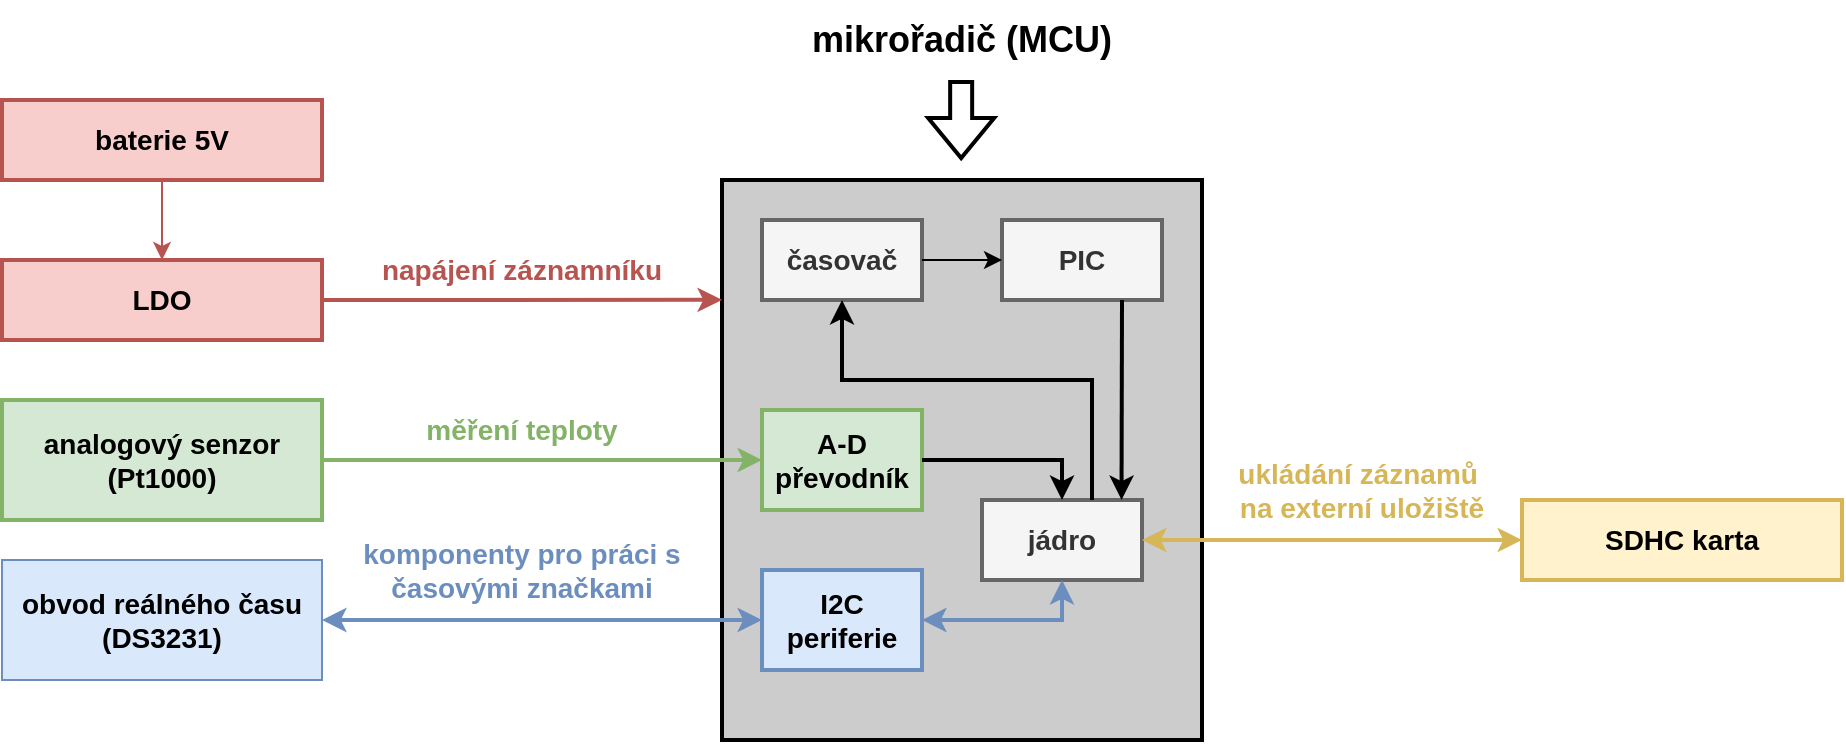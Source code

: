 <mxfile version="26.0.9">
  <diagram name="Page-1" id="1f4frj1IumFev-JVh3TB">
    <mxGraphModel dx="1687" dy="984" grid="1" gridSize="10" guides="1" tooltips="1" connect="1" arrows="1" fold="1" page="1" pageScale="1" pageWidth="1169" pageHeight="827" math="0" shadow="0">
      <root>
        <mxCell id="0" />
        <mxCell id="1" parent="0" />
        <mxCell id="nnQvtGdqVhCBiGd7Ad1P-1" value="" style="rounded=0;whiteSpace=wrap;html=1;strokeColor=#000000;strokeWidth=2;fillColor=#CCCCCC;" vertex="1" parent="1">
          <mxGeometry x="440" y="240" width="240" height="280" as="geometry" />
        </mxCell>
        <mxCell id="nnQvtGdqVhCBiGd7Ad1P-2" value="&lt;font style=&quot;font-size: 14px;&quot;&gt;&lt;b&gt;analogový senzor&lt;/b&gt;&lt;/font&gt;&lt;div&gt;&lt;font style=&quot;font-size: 14px;&quot;&gt;&lt;b&gt;(&lt;/b&gt;&lt;/font&gt;&lt;b style=&quot;background-color: transparent; color: light-dark(rgb(0, 0, 0), rgb(255, 255, 255)); font-size: 14px;&quot;&gt;Pt1000)&lt;/b&gt;&lt;/div&gt;" style="rounded=0;whiteSpace=wrap;html=1;fillColor=#d5e8d4;strokeColor=#82b366;strokeWidth=2;" vertex="1" parent="1">
          <mxGeometry x="80" y="350" width="160" height="60" as="geometry" />
        </mxCell>
        <mxCell id="nnQvtGdqVhCBiGd7Ad1P-3" value="" style="endArrow=classic;html=1;rounded=0;entryX=0;entryY=0.5;entryDx=0;entryDy=0;exitX=1;exitY=0.5;exitDx=0;exitDy=0;fillColor=#d5e8d4;strokeColor=#82b366;strokeWidth=2;" edge="1" parent="1" source="nnQvtGdqVhCBiGd7Ad1P-2" target="nnQvtGdqVhCBiGd7Ad1P-4">
          <mxGeometry width="50" height="50" relative="1" as="geometry">
            <mxPoint x="220" y="450" as="sourcePoint" />
            <mxPoint x="380" y="430" as="targetPoint" />
          </mxGeometry>
        </mxCell>
        <mxCell id="nnQvtGdqVhCBiGd7Ad1P-4" value="&lt;font style=&quot;font-size: 14px;&quot;&gt;&lt;b&gt;A-D&lt;/b&gt;&lt;/font&gt;&lt;div&gt;&lt;font style=&quot;font-size: 14px;&quot;&gt;&lt;b&gt;převodník&lt;/b&gt;&lt;/font&gt;&lt;/div&gt;" style="rounded=0;whiteSpace=wrap;html=1;fillColor=#d5e8d4;strokeColor=#82b366;strokeWidth=2;" vertex="1" parent="1">
          <mxGeometry x="460" y="355" width="80" height="50" as="geometry" />
        </mxCell>
        <mxCell id="nnQvtGdqVhCBiGd7Ad1P-5" value="&lt;b&gt;&lt;font style=&quot;font-size: 14px;&quot;&gt;obvod reálného času&lt;/font&gt;&lt;/b&gt;&lt;div&gt;&lt;b&gt;&lt;font style=&quot;font-size: 14px;&quot;&gt;(&lt;/font&gt;&lt;/b&gt;&lt;b style=&quot;background-color: transparent; color: light-dark(rgb(0, 0, 0), rgb(255, 255, 255));&quot;&gt;&lt;font style=&quot;font-size: 14px;&quot;&gt;DS3231)&lt;/font&gt;&lt;/b&gt;&lt;/div&gt;" style="rounded=0;whiteSpace=wrap;html=1;fillColor=#dae8fc;strokeColor=#6c8ebf;" vertex="1" parent="1">
          <mxGeometry x="80" y="430" width="160" height="60" as="geometry" />
        </mxCell>
        <mxCell id="nnQvtGdqVhCBiGd7Ad1P-7" value="&lt;font style=&quot;font-size: 14px;&quot;&gt;&lt;b&gt;I2C&lt;/b&gt;&lt;/font&gt;&lt;div&gt;&lt;font style=&quot;font-size: 14px;&quot;&gt;&lt;b&gt;periferie&lt;/b&gt;&lt;/font&gt;&lt;/div&gt;" style="rounded=0;whiteSpace=wrap;html=1;fillColor=#dae8fc;strokeColor=#6c8ebf;strokeWidth=2;" vertex="1" parent="1">
          <mxGeometry x="460" y="435" width="80" height="50" as="geometry" />
        </mxCell>
        <mxCell id="nnQvtGdqVhCBiGd7Ad1P-8" value="" style="endArrow=classic;html=1;rounded=0;exitX=1;exitY=0.5;exitDx=0;exitDy=0;entryX=0;entryY=0.5;entryDx=0;entryDy=0;startFill=1;startArrow=classic;endFill=1;fillColor=#dae8fc;strokeColor=#6c8ebf;strokeWidth=2;" edge="1" parent="1" source="nnQvtGdqVhCBiGd7Ad1P-5" target="nnQvtGdqVhCBiGd7Ad1P-7">
          <mxGeometry width="50" height="50" relative="1" as="geometry">
            <mxPoint x="380" y="440" as="sourcePoint" />
            <mxPoint x="430" y="390" as="targetPoint" />
          </mxGeometry>
        </mxCell>
        <mxCell id="nnQvtGdqVhCBiGd7Ad1P-9" value="&lt;font style=&quot;font-size: 14px;&quot;&gt;&lt;b&gt;SDHC karta&lt;/b&gt;&lt;/font&gt;" style="rounded=0;whiteSpace=wrap;html=1;fillColor=#fff2cc;strokeColor=#d6b656;strokeWidth=2;" vertex="1" parent="1">
          <mxGeometry x="840" y="400" width="160" height="40" as="geometry" />
        </mxCell>
        <mxCell id="nnQvtGdqVhCBiGd7Ad1P-11" value="&lt;font style=&quot;font-size: 14px;&quot;&gt;&lt;b&gt;jádro&lt;/b&gt;&lt;/font&gt;" style="rounded=0;whiteSpace=wrap;html=1;fillColor=#f5f5f5;fontColor=#333333;strokeColor=#666666;strokeWidth=2;" vertex="1" parent="1">
          <mxGeometry x="570" y="400" width="80" height="40" as="geometry" />
        </mxCell>
        <mxCell id="nnQvtGdqVhCBiGd7Ad1P-12" value="" style="endArrow=classic;html=1;rounded=0;exitX=1;exitY=0.5;exitDx=0;exitDy=0;entryX=0.5;entryY=0;entryDx=0;entryDy=0;strokeWidth=2;" edge="1" parent="1" source="nnQvtGdqVhCBiGd7Ad1P-4" target="nnQvtGdqVhCBiGd7Ad1P-11">
          <mxGeometry width="50" height="50" relative="1" as="geometry">
            <mxPoint x="570" y="410" as="sourcePoint" />
            <mxPoint x="620" y="360" as="targetPoint" />
            <Array as="points">
              <mxPoint x="610" y="380" />
            </Array>
          </mxGeometry>
        </mxCell>
        <mxCell id="nnQvtGdqVhCBiGd7Ad1P-13" value="" style="endArrow=classic;html=1;rounded=0;exitX=1;exitY=0.5;exitDx=0;exitDy=0;entryX=0.5;entryY=1;entryDx=0;entryDy=0;startArrow=classic;startFill=1;fillColor=#dae8fc;strokeColor=#6c8ebf;strokeWidth=2;" edge="1" parent="1" source="nnQvtGdqVhCBiGd7Ad1P-7" target="nnQvtGdqVhCBiGd7Ad1P-11">
          <mxGeometry width="50" height="50" relative="1" as="geometry">
            <mxPoint x="570" y="410" as="sourcePoint" />
            <mxPoint x="620" y="360" as="targetPoint" />
            <Array as="points">
              <mxPoint x="610" y="460" />
            </Array>
          </mxGeometry>
        </mxCell>
        <mxCell id="nnQvtGdqVhCBiGd7Ad1P-15" value="&lt;font style=&quot;font-size: 14px;&quot;&gt;&lt;b&gt;časovač&lt;/b&gt;&lt;/font&gt;" style="rounded=0;whiteSpace=wrap;html=1;fillColor=#f5f5f5;fontColor=#333333;strokeColor=#666666;strokeWidth=2;" vertex="1" parent="1">
          <mxGeometry x="460" y="260" width="80" height="40" as="geometry" />
        </mxCell>
        <mxCell id="nnQvtGdqVhCBiGd7Ad1P-17" style="edgeStyle=orthogonalEdgeStyle;rounded=0;orthogonalLoop=1;jettySize=auto;html=1;exitX=0.5;exitY=1;exitDx=0;exitDy=0;startArrow=classic;startFill=1;endArrow=none;endFill=1;strokeWidth=2;" edge="1" parent="1" source="nnQvtGdqVhCBiGd7Ad1P-15">
          <mxGeometry relative="1" as="geometry">
            <mxPoint x="495" y="320.0" as="sourcePoint" />
            <mxPoint x="625" y="400" as="targetPoint" />
            <Array as="points">
              <mxPoint x="500" y="340" />
              <mxPoint x="625" y="340" />
            </Array>
          </mxGeometry>
        </mxCell>
        <mxCell id="nnQvtGdqVhCBiGd7Ad1P-18" value="&lt;font style=&quot;font-size: 14px;&quot;&gt;&lt;b&gt;LDO&lt;/b&gt;&lt;/font&gt;" style="rounded=0;whiteSpace=wrap;html=1;fillColor=#f8cecc;strokeColor=#b85450;strokeWidth=2;" vertex="1" parent="1">
          <mxGeometry x="80" y="280" width="160" height="40" as="geometry" />
        </mxCell>
        <mxCell id="nnQvtGdqVhCBiGd7Ad1P-20" value="" style="endArrow=classic;html=1;rounded=0;exitX=1;exitY=0.5;exitDx=0;exitDy=0;entryX=0;entryY=0.214;entryDx=0;entryDy=0;entryPerimeter=0;fillColor=#f8cecc;strokeColor=#b85450;strokeWidth=2;" edge="1" parent="1" source="nnQvtGdqVhCBiGd7Ad1P-18" target="nnQvtGdqVhCBiGd7Ad1P-1">
          <mxGeometry width="50" height="50" relative="1" as="geometry">
            <mxPoint x="520" y="400" as="sourcePoint" />
            <mxPoint x="570" y="350" as="targetPoint" />
          </mxGeometry>
        </mxCell>
        <mxCell id="nnQvtGdqVhCBiGd7Ad1P-22" value="&lt;font style=&quot;font-size: 14px;&quot;&gt;&lt;b&gt;baterie 5V&lt;/b&gt;&lt;/font&gt;" style="rounded=0;whiteSpace=wrap;html=1;fillColor=#f8cecc;strokeColor=#b85450;strokeWidth=2;" vertex="1" parent="1">
          <mxGeometry x="80" y="200" width="160" height="40" as="geometry" />
        </mxCell>
        <mxCell id="nnQvtGdqVhCBiGd7Ad1P-23" value="" style="endArrow=classic;html=1;rounded=0;exitX=0.5;exitY=1;exitDx=0;exitDy=0;entryX=0.5;entryY=0;entryDx=0;entryDy=0;fillColor=#f8cecc;strokeColor=#b85450;" edge="1" parent="1" source="nnQvtGdqVhCBiGd7Ad1P-22" target="nnQvtGdqVhCBiGd7Ad1P-18">
          <mxGeometry width="50" height="50" relative="1" as="geometry">
            <mxPoint x="450" y="260" as="sourcePoint" />
            <mxPoint x="500" y="210" as="targetPoint" />
          </mxGeometry>
        </mxCell>
        <mxCell id="nnQvtGdqVhCBiGd7Ad1P-24" value="&lt;font style=&quot;font-size: 14px;&quot;&gt;&lt;b&gt;PIC&lt;/b&gt;&lt;/font&gt;" style="rounded=0;whiteSpace=wrap;html=1;fillColor=#f5f5f5;fontColor=#333333;strokeColor=#666666;strokeWidth=2;" vertex="1" parent="1">
          <mxGeometry x="580" y="260" width="80" height="40" as="geometry" />
        </mxCell>
        <mxCell id="nnQvtGdqVhCBiGd7Ad1P-25" value="" style="endArrow=classic;html=1;rounded=0;exitX=1;exitY=0.5;exitDx=0;exitDy=0;entryX=0;entryY=0.5;entryDx=0;entryDy=0;" edge="1" parent="1" source="nnQvtGdqVhCBiGd7Ad1P-15" target="nnQvtGdqVhCBiGd7Ad1P-24">
          <mxGeometry width="50" height="50" relative="1" as="geometry">
            <mxPoint x="600" y="410" as="sourcePoint" />
            <mxPoint x="650" y="360" as="targetPoint" />
          </mxGeometry>
        </mxCell>
        <mxCell id="nnQvtGdqVhCBiGd7Ad1P-26" value="" style="endArrow=classic;html=1;rounded=0;exitX=0.75;exitY=1;exitDx=0;exitDy=0;entryX=0.872;entryY=-0.001;entryDx=0;entryDy=0;entryPerimeter=0;strokeWidth=2;" edge="1" parent="1" source="nnQvtGdqVhCBiGd7Ad1P-24" target="nnQvtGdqVhCBiGd7Ad1P-11">
          <mxGeometry width="50" height="50" relative="1" as="geometry">
            <mxPoint x="550" y="310" as="sourcePoint" />
            <mxPoint x="590" y="310" as="targetPoint" />
          </mxGeometry>
        </mxCell>
        <mxCell id="nnQvtGdqVhCBiGd7Ad1P-28" value="" style="shape=flexArrow;endArrow=classic;html=1;rounded=0;strokeColor=#000000;strokeWidth=2;" edge="1" parent="1">
          <mxGeometry width="50" height="50" relative="1" as="geometry">
            <mxPoint x="559.58" y="190" as="sourcePoint" />
            <mxPoint x="559.58" y="230" as="targetPoint" />
          </mxGeometry>
        </mxCell>
        <mxCell id="nnQvtGdqVhCBiGd7Ad1P-29" value="&lt;b&gt;&lt;font style=&quot;color: rgb(0, 0, 0); font-size: 18px;&quot;&gt;mikrořadič (MCU)&lt;/font&gt;&lt;/b&gt;" style="text;html=1;align=center;verticalAlign=middle;whiteSpace=wrap;rounded=0;" vertex="1" parent="1">
          <mxGeometry x="470" y="150" width="180" height="40" as="geometry" />
        </mxCell>
        <mxCell id="nnQvtGdqVhCBiGd7Ad1P-30" value="&lt;font style=&quot;font-size: 14px;&quot;&gt;&lt;b style=&quot;&quot;&gt;komponenty pro práci s časovými značkami&lt;/b&gt;&lt;/font&gt;" style="text;html=1;align=center;verticalAlign=middle;whiteSpace=wrap;rounded=0;fontColor=#6C8EBF;" vertex="1" parent="1">
          <mxGeometry x="240" y="410" width="200" height="50" as="geometry" />
        </mxCell>
        <mxCell id="nnQvtGdqVhCBiGd7Ad1P-31" value="&lt;font style=&quot;font-size: 14px;&quot;&gt;&lt;b&gt;měření teploty&lt;/b&gt;&lt;/font&gt;" style="text;html=1;align=center;verticalAlign=middle;whiteSpace=wrap;rounded=0;fillColor=none;strokeColor=none;fontColor=#82B366;" vertex="1" parent="1">
          <mxGeometry x="240" y="350" width="200" height="30" as="geometry" />
        </mxCell>
        <mxCell id="nnQvtGdqVhCBiGd7Ad1P-32" value="&lt;font style=&quot;font-size: 14px;&quot;&gt;&lt;b&gt;napájení záznamníku&lt;/b&gt;&lt;/font&gt;" style="text;html=1;align=center;verticalAlign=middle;whiteSpace=wrap;rounded=0;fillColor=none;strokeColor=none;fontColor=#B85450;" vertex="1" parent="1">
          <mxGeometry x="240" y="270" width="200" height="30" as="geometry" />
        </mxCell>
        <mxCell id="nnQvtGdqVhCBiGd7Ad1P-33" value="" style="endArrow=classic;startArrow=classic;html=1;rounded=0;entryX=0;entryY=0.5;entryDx=0;entryDy=0;fillColor=#fff2cc;strokeColor=#d6b656;strokeWidth=2;" edge="1" parent="1" target="nnQvtGdqVhCBiGd7Ad1P-9">
          <mxGeometry width="50" height="50" relative="1" as="geometry">
            <mxPoint x="650" y="420" as="sourcePoint" />
            <mxPoint x="620" y="370" as="targetPoint" />
          </mxGeometry>
        </mxCell>
        <mxCell id="nnQvtGdqVhCBiGd7Ad1P-34" value="&lt;font style=&quot;color: rgb(214, 182, 86); font-size: 14px;&quot;&gt;&lt;b&gt;&lt;font style=&quot;&quot;&gt;ukládání&amp;nbsp;&lt;/font&gt;&lt;span style=&quot;background-color: transparent;&quot;&gt;záznamů&amp;nbsp;&lt;/span&gt;&lt;/b&gt;&lt;/font&gt;&lt;div&gt;&lt;font style=&quot;color: rgb(214, 182, 86); font-size: 14px;&quot;&gt;&lt;b&gt;&lt;span style=&quot;background-color: transparent;&quot;&gt;na externí uložiště&lt;/span&gt;&lt;/b&gt;&lt;/font&gt;&lt;/div&gt;" style="text;html=1;align=center;verticalAlign=middle;whiteSpace=wrap;rounded=0;fillColor=none;strokeColor=none;fontColor=#82B366;" vertex="1" parent="1">
          <mxGeometry x="680" y="370" width="160" height="50" as="geometry" />
        </mxCell>
      </root>
    </mxGraphModel>
  </diagram>
</mxfile>
